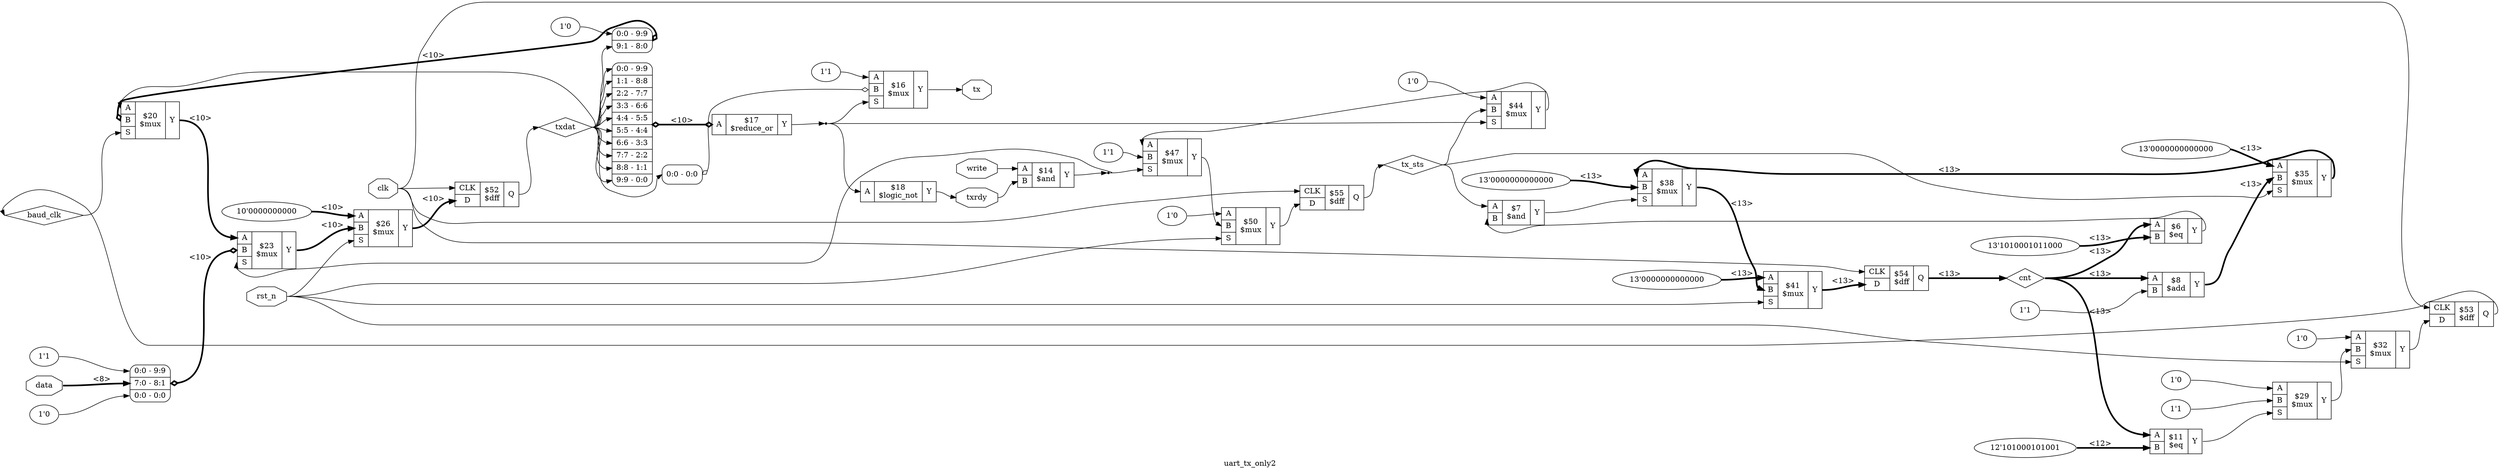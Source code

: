 digraph "uart_tx_only2" {
label="uart_tx_only2";
rankdir="LR";
remincross=true;
n19 [ shape=diamond, label="baud_clk", color="black", fontcolor="black" ];
n20 [ shape=octagon, label="clk", color="black", fontcolor="black" ];
n21 [ shape=diamond, label="cnt", color="black", fontcolor="black" ];
n22 [ shape=octagon, label="data", color="black", fontcolor="black" ];
n23 [ shape=octagon, label="rst_n", color="black", fontcolor="black" ];
n24 [ shape=octagon, label="tx", color="black", fontcolor="black" ];
n25 [ shape=diamond, label="tx_sts", color="black", fontcolor="black" ];
n26 [ shape=diamond, label="txdat", color="black", fontcolor="black" ];
n27 [ shape=octagon, label="txrdy", color="black", fontcolor="black" ];
n28 [ shape=octagon, label="write", color="black", fontcolor="black" ];
v0 [ label="1'1" ];
c32 [ shape=record, label="{{<p29> A|<p30> B}|$8\n$add|{<p31> Y}}" ];
c33 [ shape=record, label="{{<p29> A|<p30> B}|$7\n$and|{<p31> Y}}" ];
c34 [ shape=record, label="{{<p29> A|<p30> B}|$14\n$and|{<p31> Y}}" ];
v1 [ label="13'1010001011000" ];
c35 [ shape=record, label="{{<p29> A|<p30> B}|$6\n$eq|{<p31> Y}}" ];
v2 [ label="12'101000101001" ];
c36 [ shape=record, label="{{<p29> A|<p30> B}|$11\n$eq|{<p31> Y}}" ];
c37 [ shape=record, label="{{<p29> A}|$18\n$logic_not|{<p31> Y}}" ];
c41 [ shape=record, label="{{<p38> CLK|<p39> D}|$52\n$dff|{<p40> Q}}" ];
c42 [ shape=record, label="{{<p38> CLK|<p39> D}|$53\n$dff|{<p40> Q}}" ];
c43 [ shape=record, label="{{<p38> CLK|<p39> D}|$54\n$dff|{<p40> Q}}" ];
c44 [ shape=record, label="{{<p38> CLK|<p39> D}|$55\n$dff|{<p40> Q}}" ];
v4 [ label="1'0" ];
c46 [ shape=record, label="{{<p29> A|<p30> B|<p45> S}|$20\n$mux|{<p31> Y}}" ];
x3 [ shape=record, style=rounded, label="<s1> 0:0 - 9:9 |<s0> 9:1 - 8:0 " ];
x3:e -> c46:p30:w [arrowhead=odiamond, arrowtail=odiamond, dir=both, color="black", style="setlinewidth(3)", label="<10>"];
v6 [ label="1'1" ];
v7 [ label="1'0" ];
c47 [ shape=record, label="{{<p29> A|<p30> B|<p45> S}|$23\n$mux|{<p31> Y}}" ];
x5 [ shape=record, style=rounded, label="<s2> 0:0 - 9:9 |<s1> 7:0 - 8:1 |<s0> 0:0 - 0:0 " ];
x5:e -> c47:p30:w [arrowhead=odiamond, arrowtail=odiamond, dir=both, color="black", style="setlinewidth(3)", label="<10>"];
v8 [ label="10'0000000000" ];
c48 [ shape=record, label="{{<p29> A|<p30> B|<p45> S}|$26\n$mux|{<p31> Y}}" ];
v9 [ label="1'0" ];
v10 [ label="1'1" ];
c49 [ shape=record, label="{{<p29> A|<p30> B|<p45> S}|$29\n$mux|{<p31> Y}}" ];
v11 [ label="1'0" ];
c50 [ shape=record, label="{{<p29> A|<p30> B|<p45> S}|$32\n$mux|{<p31> Y}}" ];
v12 [ label="13'0000000000000" ];
c51 [ shape=record, label="{{<p29> A|<p30> B|<p45> S}|$35\n$mux|{<p31> Y}}" ];
v13 [ label="13'0000000000000" ];
c52 [ shape=record, label="{{<p29> A|<p30> B|<p45> S}|$38\n$mux|{<p31> Y}}" ];
v14 [ label="13'0000000000000" ];
c53 [ shape=record, label="{{<p29> A|<p30> B|<p45> S}|$41\n$mux|{<p31> Y}}" ];
v15 [ label="1'0" ];
c54 [ shape=record, label="{{<p29> A|<p30> B|<p45> S}|$44\n$mux|{<p31> Y}}" ];
v16 [ label="1'1" ];
c55 [ shape=record, label="{{<p29> A|<p30> B|<p45> S}|$47\n$mux|{<p31> Y}}" ];
v17 [ label="1'0" ];
c56 [ shape=record, label="{{<p29> A|<p30> B|<p45> S}|$50\n$mux|{<p31> Y}}" ];
c57 [ shape=record, label="{{<p29> A}|$17\n$reduce_or|{<p31> Y}}" ];
x18 [ shape=record, style=rounded, label="<s9> 0:0 - 9:9 |<s8> 1:1 - 8:8 |<s7> 2:2 - 7:7 |<s6> 3:3 - 6:6 |<s5> 4:4 - 5:5 |<s4> 5:5 - 4:4 |<s3> 6:6 - 3:3 |<s2> 7:7 - 2:2 |<s1> 8:8 - 1:1 |<s0> 9:9 - 0:0 " ];
x18:e -> c57:p29:w [arrowhead=odiamond, arrowtail=odiamond, dir=both, color="black", style="setlinewidth(3)", label="<10>"];
v19 [ label="1'1" ];
c58 [ shape=record, label="{{<p29> A|<p30> B|<p45> S}|$16\n$mux|{<p31> Y}}" ];
x20 [ shape=record, style=rounded, label="<s0> 0:0 - 0:0 " ];
x20:e -> c58:p30:w [arrowhead=odiamond, arrowtail=odiamond, dir=both, color="black", label=""];
c36:p31:e -> c49:p45:w [color="black", label=""];
c46:p31:e -> c47:p29:w [color="black", style="setlinewidth(3)", label="<10>"];
c47:p31:e -> c48:p30:w [color="black", style="setlinewidth(3)", label="<10>"];
c49:p31:e -> c50:p30:w [color="black", label=""];
c51:p31:e -> c52:p29:w [color="black", style="setlinewidth(3)", label="<13>"];
c52:p31:e -> c53:p30:w [color="black", style="setlinewidth(3)", label="<13>"];
c54:p31:e -> c55:p29:w [color="black", label=""];
c55:p31:e -> c56:p30:w [color="black", label=""];
n18 [ shape=point ];
c57:p31:e -> n18:w [color="black", label=""];
n18:e -> c37:p29:w [color="black", label=""];
n18:e -> c54:p45:w [color="black", label=""];
n18:e -> c58:p45:w [color="black", label=""];
c42:p40:e -> n19:w [color="black", label=""];
n19:e -> c46:p45:w [color="black", label=""];
c50:p31:e -> c42:p39:w [color="black", label=""];
n20:e -> c41:p38:w [color="black", label=""];
n20:e -> c42:p38:w [color="black", label=""];
n20:e -> c43:p38:w [color="black", label=""];
n20:e -> c44:p38:w [color="black", label=""];
c43:p40:e -> n21:w [color="black", style="setlinewidth(3)", label="<13>"];
n21:e -> c32:p29:w [color="black", style="setlinewidth(3)", label="<13>"];
n21:e -> c35:p29:w [color="black", style="setlinewidth(3)", label="<13>"];
n21:e -> c36:p29:w [color="black", style="setlinewidth(3)", label="<13>"];
n22:e -> x5:s1:w [color="black", style="setlinewidth(3)", label="<8>"];
n23:e -> c48:p45:w [color="black", label=""];
n23:e -> c50:p45:w [color="black", label=""];
n23:e -> c53:p45:w [color="black", label=""];
n23:e -> c56:p45:w [color="black", label=""];
c58:p31:e -> n24:w [color="black", label=""];
c44:p40:e -> n25:w [color="black", label=""];
n25:e -> c33:p29:w [color="black", label=""];
n25:e -> c51:p45:w [color="black", label=""];
n25:e -> c54:p30:w [color="black", label=""];
c41:p40:e -> n26:w [color="black", label=""];
n26:e -> c46:p29:w [color="black", label=""];
n26:e -> x18:s0:w [color="black", label=""];
n26:e -> x18:s1:w [color="black", label=""];
n26:e -> x18:s2:w [color="black", label=""];
n26:e -> x18:s3:w [color="black", label=""];
n26:e -> x18:s4:w [color="black", label=""];
n26:e -> x18:s5:w [color="black", label=""];
n26:e -> x18:s6:w [color="black", label=""];
n26:e -> x18:s7:w [color="black", label=""];
n26:e -> x18:s8:w [color="black", label=""];
n26:e -> x18:s9:w [color="black", label=""];
n26:e -> x20:s0:w [color="black", label=""];
n26:e -> x3:s0:w [color="black", label=""];
c37:p31:e -> n27:w [color="black", label=""];
n27:e -> c34:p30:w [color="black", label=""];
n28:e -> c34:p29:w [color="black", label=""];
c53:p31:e -> c43:p39:w [color="black", style="setlinewidth(3)", label="<13>"];
c56:p31:e -> c44:p39:w [color="black", label=""];
c48:p31:e -> c41:p39:w [color="black", style="setlinewidth(3)", label="<10>"];
c32:p31:e -> c51:p30:w [color="black", style="setlinewidth(3)", label="<13>"];
n7 [ shape=point ];
c34:p31:e -> n7:w [color="black", label=""];
n7:e -> c47:p45:w [color="black", label=""];
n7:e -> c55:p45:w [color="black", label=""];
c33:p31:e -> c52:p45:w [color="black", label=""];
c35:p31:e -> c33:p30:w [color="black", label=""];
v0:e -> c32:p30:w [color="black", label=""];
v1:e -> c35:p30:w [color="black", style="setlinewidth(3)", label="<13>"];
v10:e -> c49:p30:w [color="black", label=""];
v11:e -> c50:p29:w [color="black", label=""];
v12:e -> c51:p29:w [color="black", style="setlinewidth(3)", label="<13>"];
v13:e -> c52:p30:w [color="black", style="setlinewidth(3)", label="<13>"];
v14:e -> c53:p29:w [color="black", style="setlinewidth(3)", label="<13>"];
v15:e -> c54:p29:w [color="black", label=""];
v16:e -> c55:p30:w [color="black", label=""];
v17:e -> c56:p29:w [color="black", label=""];
v19:e -> c58:p29:w [color="black", label=""];
v2:e -> c36:p30:w [color="black", style="setlinewidth(3)", label="<12>"];
v4:e -> x3:s1:w [color="black", label=""];
v6:e -> x5:s2:w [color="black", label=""];
v7:e -> x5:s0:w [color="black", label=""];
v8:e -> c48:p29:w [color="black", style="setlinewidth(3)", label="<10>"];
v9:e -> c49:p29:w [color="black", label=""];
}
